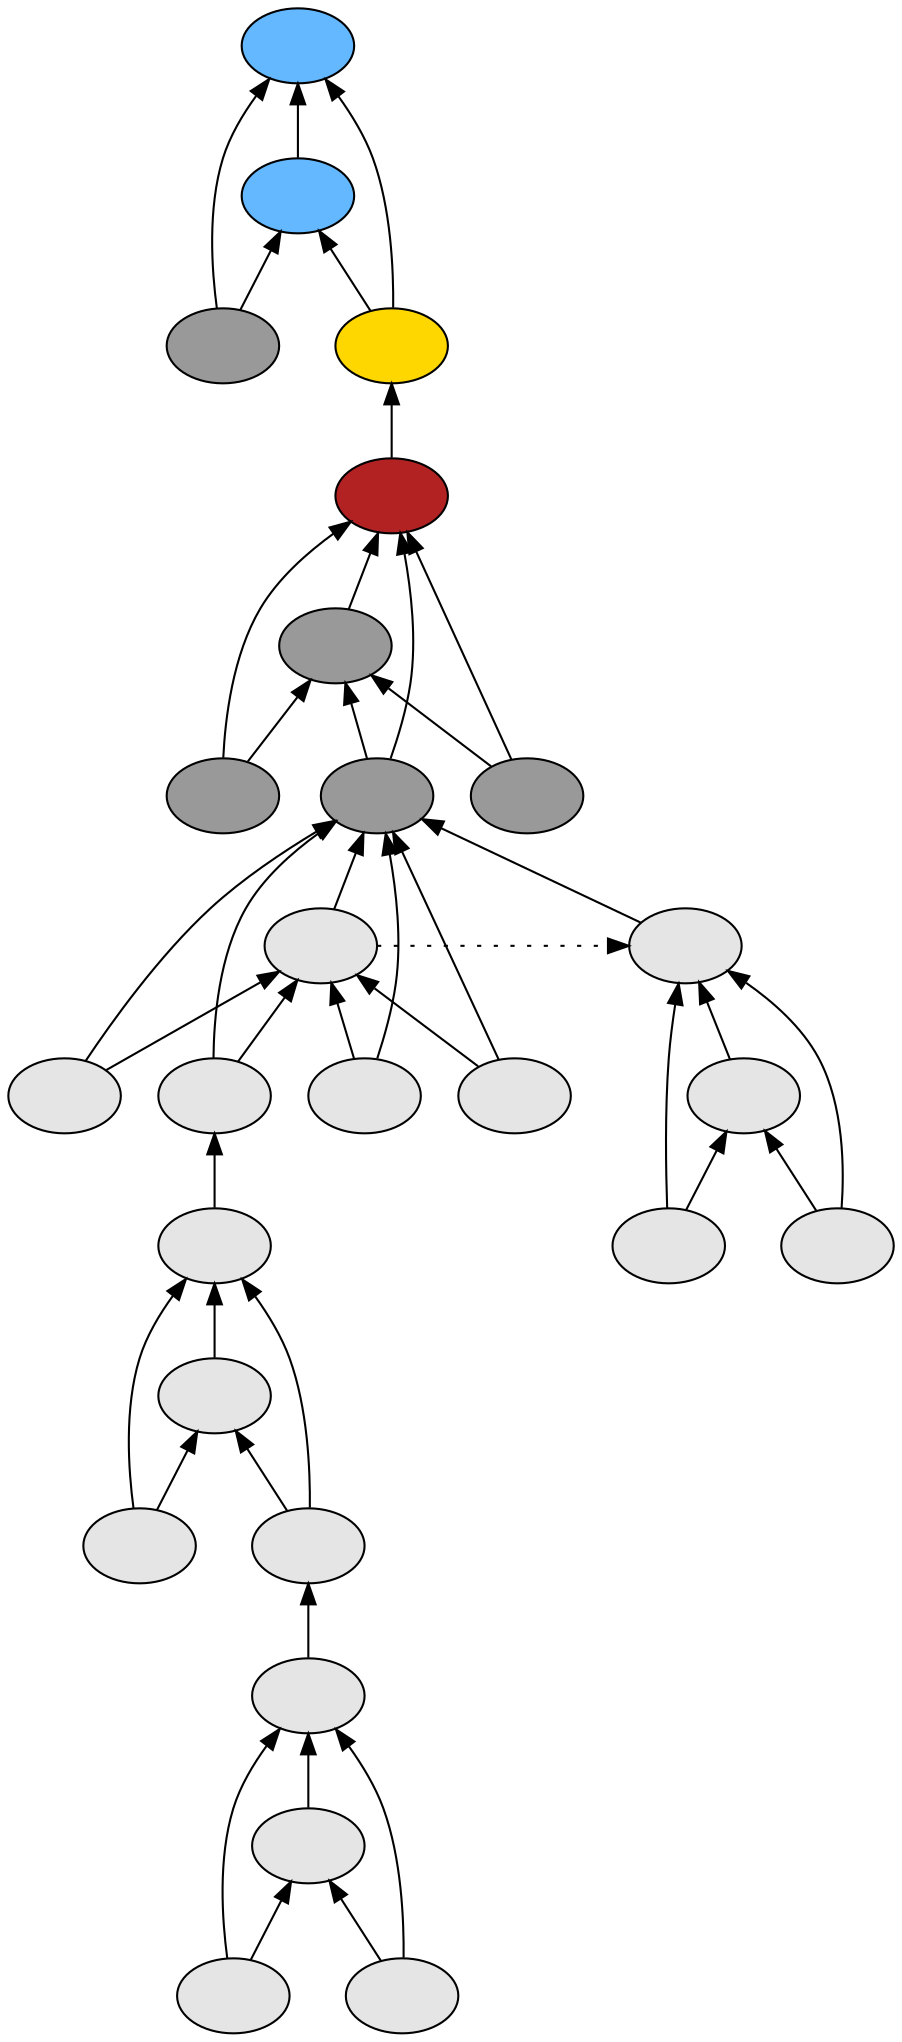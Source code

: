 digraph {
rankdir=BT
fontsize=24
subgraph clster1 {
subgraph clster2 {
"30372512"["fillcolor"="grey90" "fontsize"="24" "label"="" "shape"="ellipse" "style"="filled" ]
"31225584"["fillcolor"="grey90" "fontsize"="24" "label"="" "shape"="ellipse" "style"="filled" ]
"33378608"["fillcolor"="grey90" "fontsize"="24" "label"="" "shape"="ellipse" "style"="filled" ]
"32496912"["fillcolor"="grey90" "fontsize"="24" "label"="" "shape"="ellipse" "style"="filled" ]
}

subgraph clster3 {
"31015344"["fillcolor"="grey90" "fontsize"="24" "label"="" "shape"="ellipse" "style"="filled" ]
"32878672"["fillcolor"="grey90" "fontsize"="24" "label"="" "shape"="ellipse" "style"="filled" ]
"30473984"["fillcolor"="grey90" "fontsize"="24" "label"="" "shape"="ellipse" "style"="filled" ]
"30766480"["fillcolor"="grey90" "fontsize"="24" "label"="" "shape"="ellipse" "style"="filled" ]
}

subgraph clster4 {
"34460816"["fillcolor"="firebrick" "fontsize"="24" "label"="" "shape"="ellipse" "style"="filled" ]
"34491664"["fillcolor"="grey60" "fontsize"="24" "label"="" "shape"="ellipse" "style"="filled" ]
"32454352"["fillcolor"="grey60" "fontsize"="24" "label"="" "shape"="ellipse" "style"="filled" ]
"31227776"["fillcolor"="grey60" "fontsize"="24" "label"="" "shape"="ellipse" "style"="filled" ]
"34163504"["fillcolor"="grey90" "fontsize"="24" "label"="" "shape"="ellipse" "style"="filled" ]
"35758960"["fillcolor"="grey90" "fontsize"="24" "label"="" "shape"="ellipse" "style"="filled" ]
"32504208"["fillcolor"="grey90" "fontsize"="24" "label"="" "shape"="ellipse" "style"="filled" ]
"32794384"["fillcolor"="grey90" "fontsize"="24" "label"="" "shape"="ellipse" "style"="filled" ]
"36008416"["fillcolor"="grey90" "fontsize"="24" "label"="" "shape"="ellipse" "style"="filled" ]
"37356800"["fillcolor"="grey60" "fontsize"="24" "label"="" "shape"="ellipse" "style"="filled" ]
}

subgraph clster5 {
"30753584"["fillcolor"="steelblue1" "fontsize"="24" "label"="" "shape"="ellipse" "style"="filled" ]
"37540816"["fillcolor"="steelblue1" "fontsize"="24" "label"="" "shape"="ellipse" "style"="filled" ]
"30738144"["fillcolor"="grey60" "fontsize"="24" "label"="" "shape"="ellipse" "style"="filled" ]
"30301216"["fillcolor"="gold" "fontsize"="24" "label"="" "shape"="ellipse" "style"="filled" ]
}

}

subgraph clster6 {
"37253632"["fillcolor"="grey90" "fontsize"="24" "label"="" "shape"="ellipse" "style"="filled" ]
"37497584"["fillcolor"="grey90" "fontsize"="24" "label"="" "shape"="ellipse" "style"="filled" ]
"31215360"["fillcolor"="grey90" "fontsize"="24" "label"="" "shape"="ellipse" "style"="filled" ]
"38779248"["fillcolor"="grey90" "fontsize"="24" "label"="" "shape"="ellipse" "style"="filled" ]
}

"33378608" -> "30372512"["arrowhead"="normal" "color"="black" "constraint"="true" "style"="solid" ]
"33378608" -> "31225584"["arrowhead"="normal" "color"="black" "constraint"="true" "style"="solid" ]
"32496912" -> "30372512"["arrowhead"="normal" "color"="black" "constraint"="true" "style"="solid" ]
"32496912" -> "31225584"["arrowhead"="normal" "color"="black" "constraint"="true" "style"="solid" ]
"31225584" -> "30372512"["arrowhead"="normal" "color"="black" "constraint"="true" "style"="solid" ]
"30738144" -> "30753584"["arrowhead"="normal" "color"="black" "constraint"="true" "style"="solid" ]
"30738144" -> "37540816"["arrowhead"="normal" "color"="black" "constraint"="true" "style"="solid" ]
"30301216" -> "30753584"["arrowhead"="normal" "color"="black" "constraint"="true" "style"="solid" ]
"30301216" -> "37540816"["arrowhead"="normal" "color"="black" "constraint"="true" "style"="solid" ]
"34460816" -> "30301216"["arrowhead"="normal" "color"="black" "constraint"="true" "style"="solid" ]
"37540816" -> "30753584"["arrowhead"="normal" "color"="black" "constraint"="true" "style"="solid" ]
"30473984" -> "31015344"["arrowhead"="normal" "color"="black" "constraint"="true" "style"="solid" ]
"30473984" -> "32878672"["arrowhead"="normal" "color"="black" "constraint"="true" "style"="solid" ]
"30766480" -> "31015344"["arrowhead"="normal" "color"="black" "constraint"="true" "style"="solid" ]
"30766480" -> "32878672"["arrowhead"="normal" "color"="black" "constraint"="true" "style"="solid" ]
"30372512" -> "30766480"["arrowhead"="normal" "color"="black" "constraint"="true" "style"="solid" ]
"32878672" -> "31015344"["arrowhead"="normal" "color"="black" "constraint"="true" "style"="solid" ]
"32454352" -> "34460816"["arrowhead"="normal" "color"="black" "constraint"="true" "style"="solid" ]
"32454352" -> "34491664"["arrowhead"="normal" "color"="black" "constraint"="true" "style"="solid" ]
"31227776" -> "34460816"["arrowhead"="normal" "color"="black" "constraint"="true" "style"="solid" ]
"31227776" -> "34491664"["arrowhead"="normal" "color"="black" "constraint"="true" "style"="solid" ]
"35758960" -> "31227776"["arrowhead"="normal" "color"="black" "constraint"="true" "style"="solid" ]
"35758960" -> "34163504"["arrowhead"="normal" "color"="black" "constraint"="true" "style"="solid" ]
"32504208" -> "31227776"["arrowhead"="normal" "color"="black" "constraint"="true" "style"="solid" ]
"32504208" -> "34163504"["arrowhead"="normal" "color"="black" "constraint"="true" "style"="solid" ]
"31015344" -> "32504208"["arrowhead"="normal" "color"="black" "constraint"="true" "style"="solid" ]
"32794384" -> "31227776"["arrowhead"="normal" "color"="black" "constraint"="true" "style"="solid" ]
"32794384" -> "34163504"["arrowhead"="normal" "color"="black" "constraint"="true" "style"="solid" ]
"36008416" -> "31227776"["arrowhead"="normal" "color"="black" "constraint"="true" "style"="solid" ]
"36008416" -> "34163504"["arrowhead"="normal" "color"="black" "constraint"="true" "style"="solid" ]
"34163504" -> "31227776"["arrowhead"="normal" "color"="black" "constraint"="true" "style"="solid" ]
"37253632" -> "31227776"["arrowhead"="normal" "color"="black" "constraint"="true" "style"="solid" ]
"34163504" -> "37253632"["arrowhead"="normal" "color"="black" "constraint"="false" "style"="dotted" ]
"37356800" -> "34460816"["arrowhead"="normal" "color"="black" "constraint"="true" "style"="solid" ]
"37356800" -> "34491664"["arrowhead"="normal" "color"="black" "constraint"="true" "style"="solid" ]
"34491664" -> "34460816"["arrowhead"="normal" "color"="black" "constraint"="true" "style"="solid" ]
"31215360" -> "37253632"["arrowhead"="normal" "color"="black" "constraint"="true" "style"="solid" ]
"31215360" -> "37497584"["arrowhead"="normal" "color"="black" "constraint"="true" "style"="solid" ]
"38779248" -> "37253632"["arrowhead"="normal" "color"="black" "constraint"="true" "style"="solid" ]
"38779248" -> "37497584"["arrowhead"="normal" "color"="black" "constraint"="true" "style"="solid" ]
"37497584" -> "37253632"["arrowhead"="normal" "color"="black" "constraint"="true" "style"="solid" ]

}